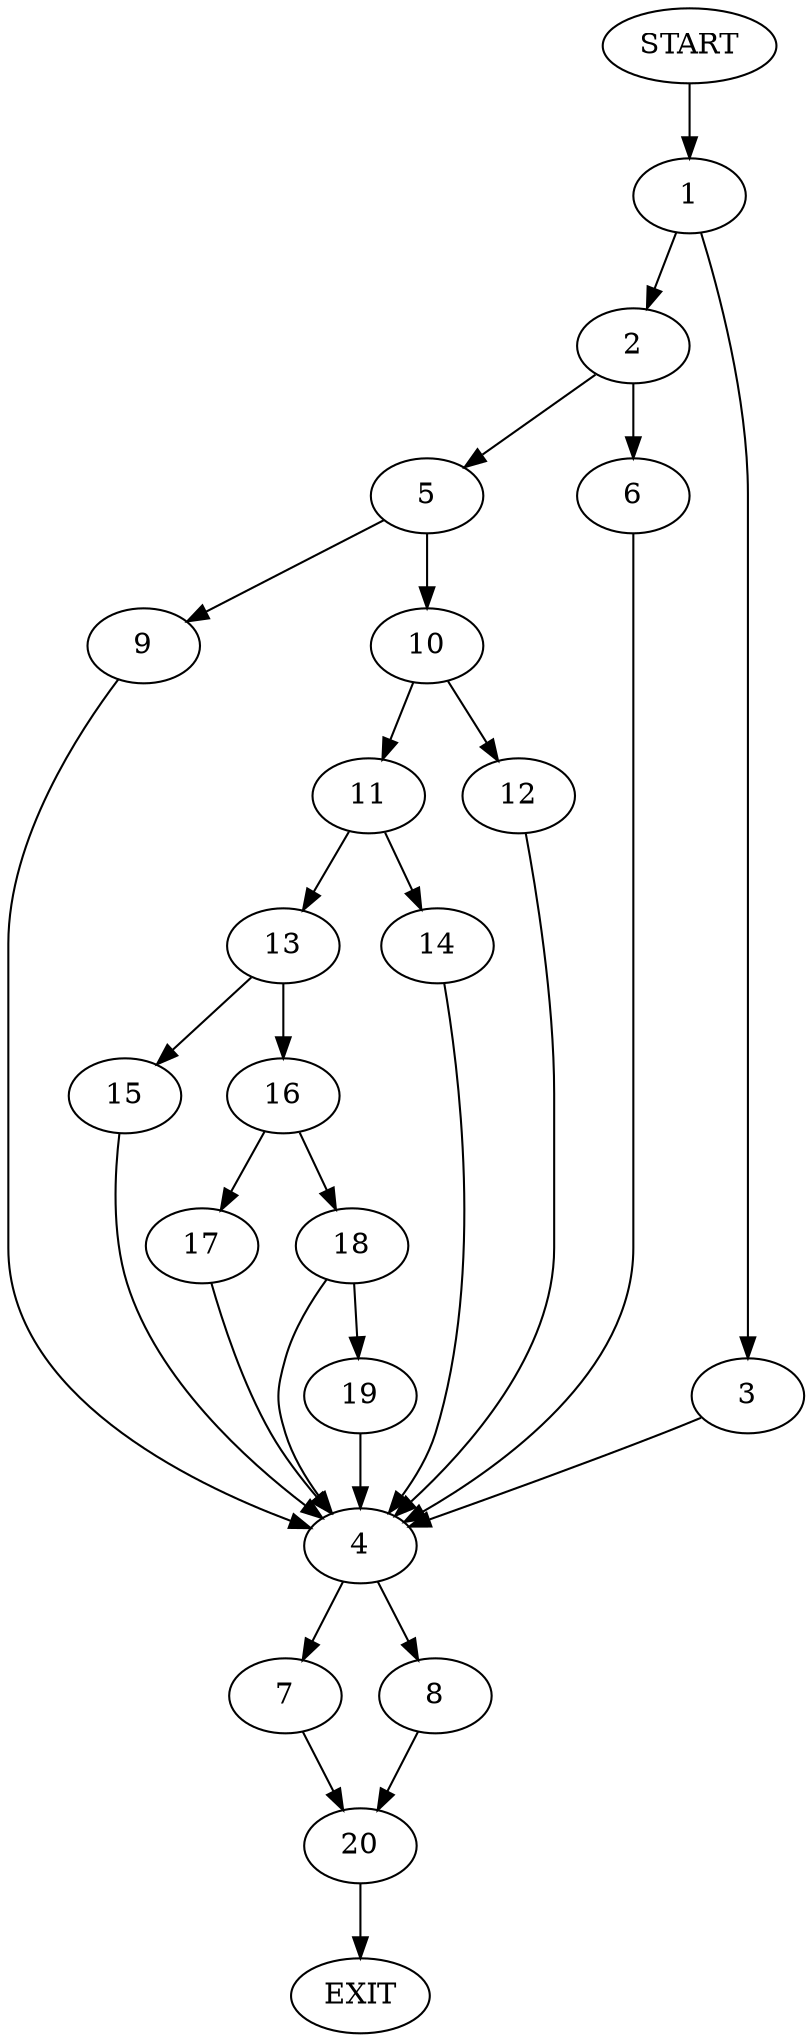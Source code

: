 digraph {
0 [label="START"]
21 [label="EXIT"]
0 -> 1
1 -> 2
1 -> 3
3 -> 4
2 -> 5
2 -> 6
4 -> 7
4 -> 8
5 -> 9
5 -> 10
6 -> 4
10 -> 11
10 -> 12
9 -> 4
11 -> 13
11 -> 14
12 -> 4
13 -> 15
13 -> 16
14 -> 4
15 -> 4
16 -> 17
16 -> 18
18 -> 19
18 -> 4
17 -> 4
19 -> 4
7 -> 20
8 -> 20
20 -> 21
}
